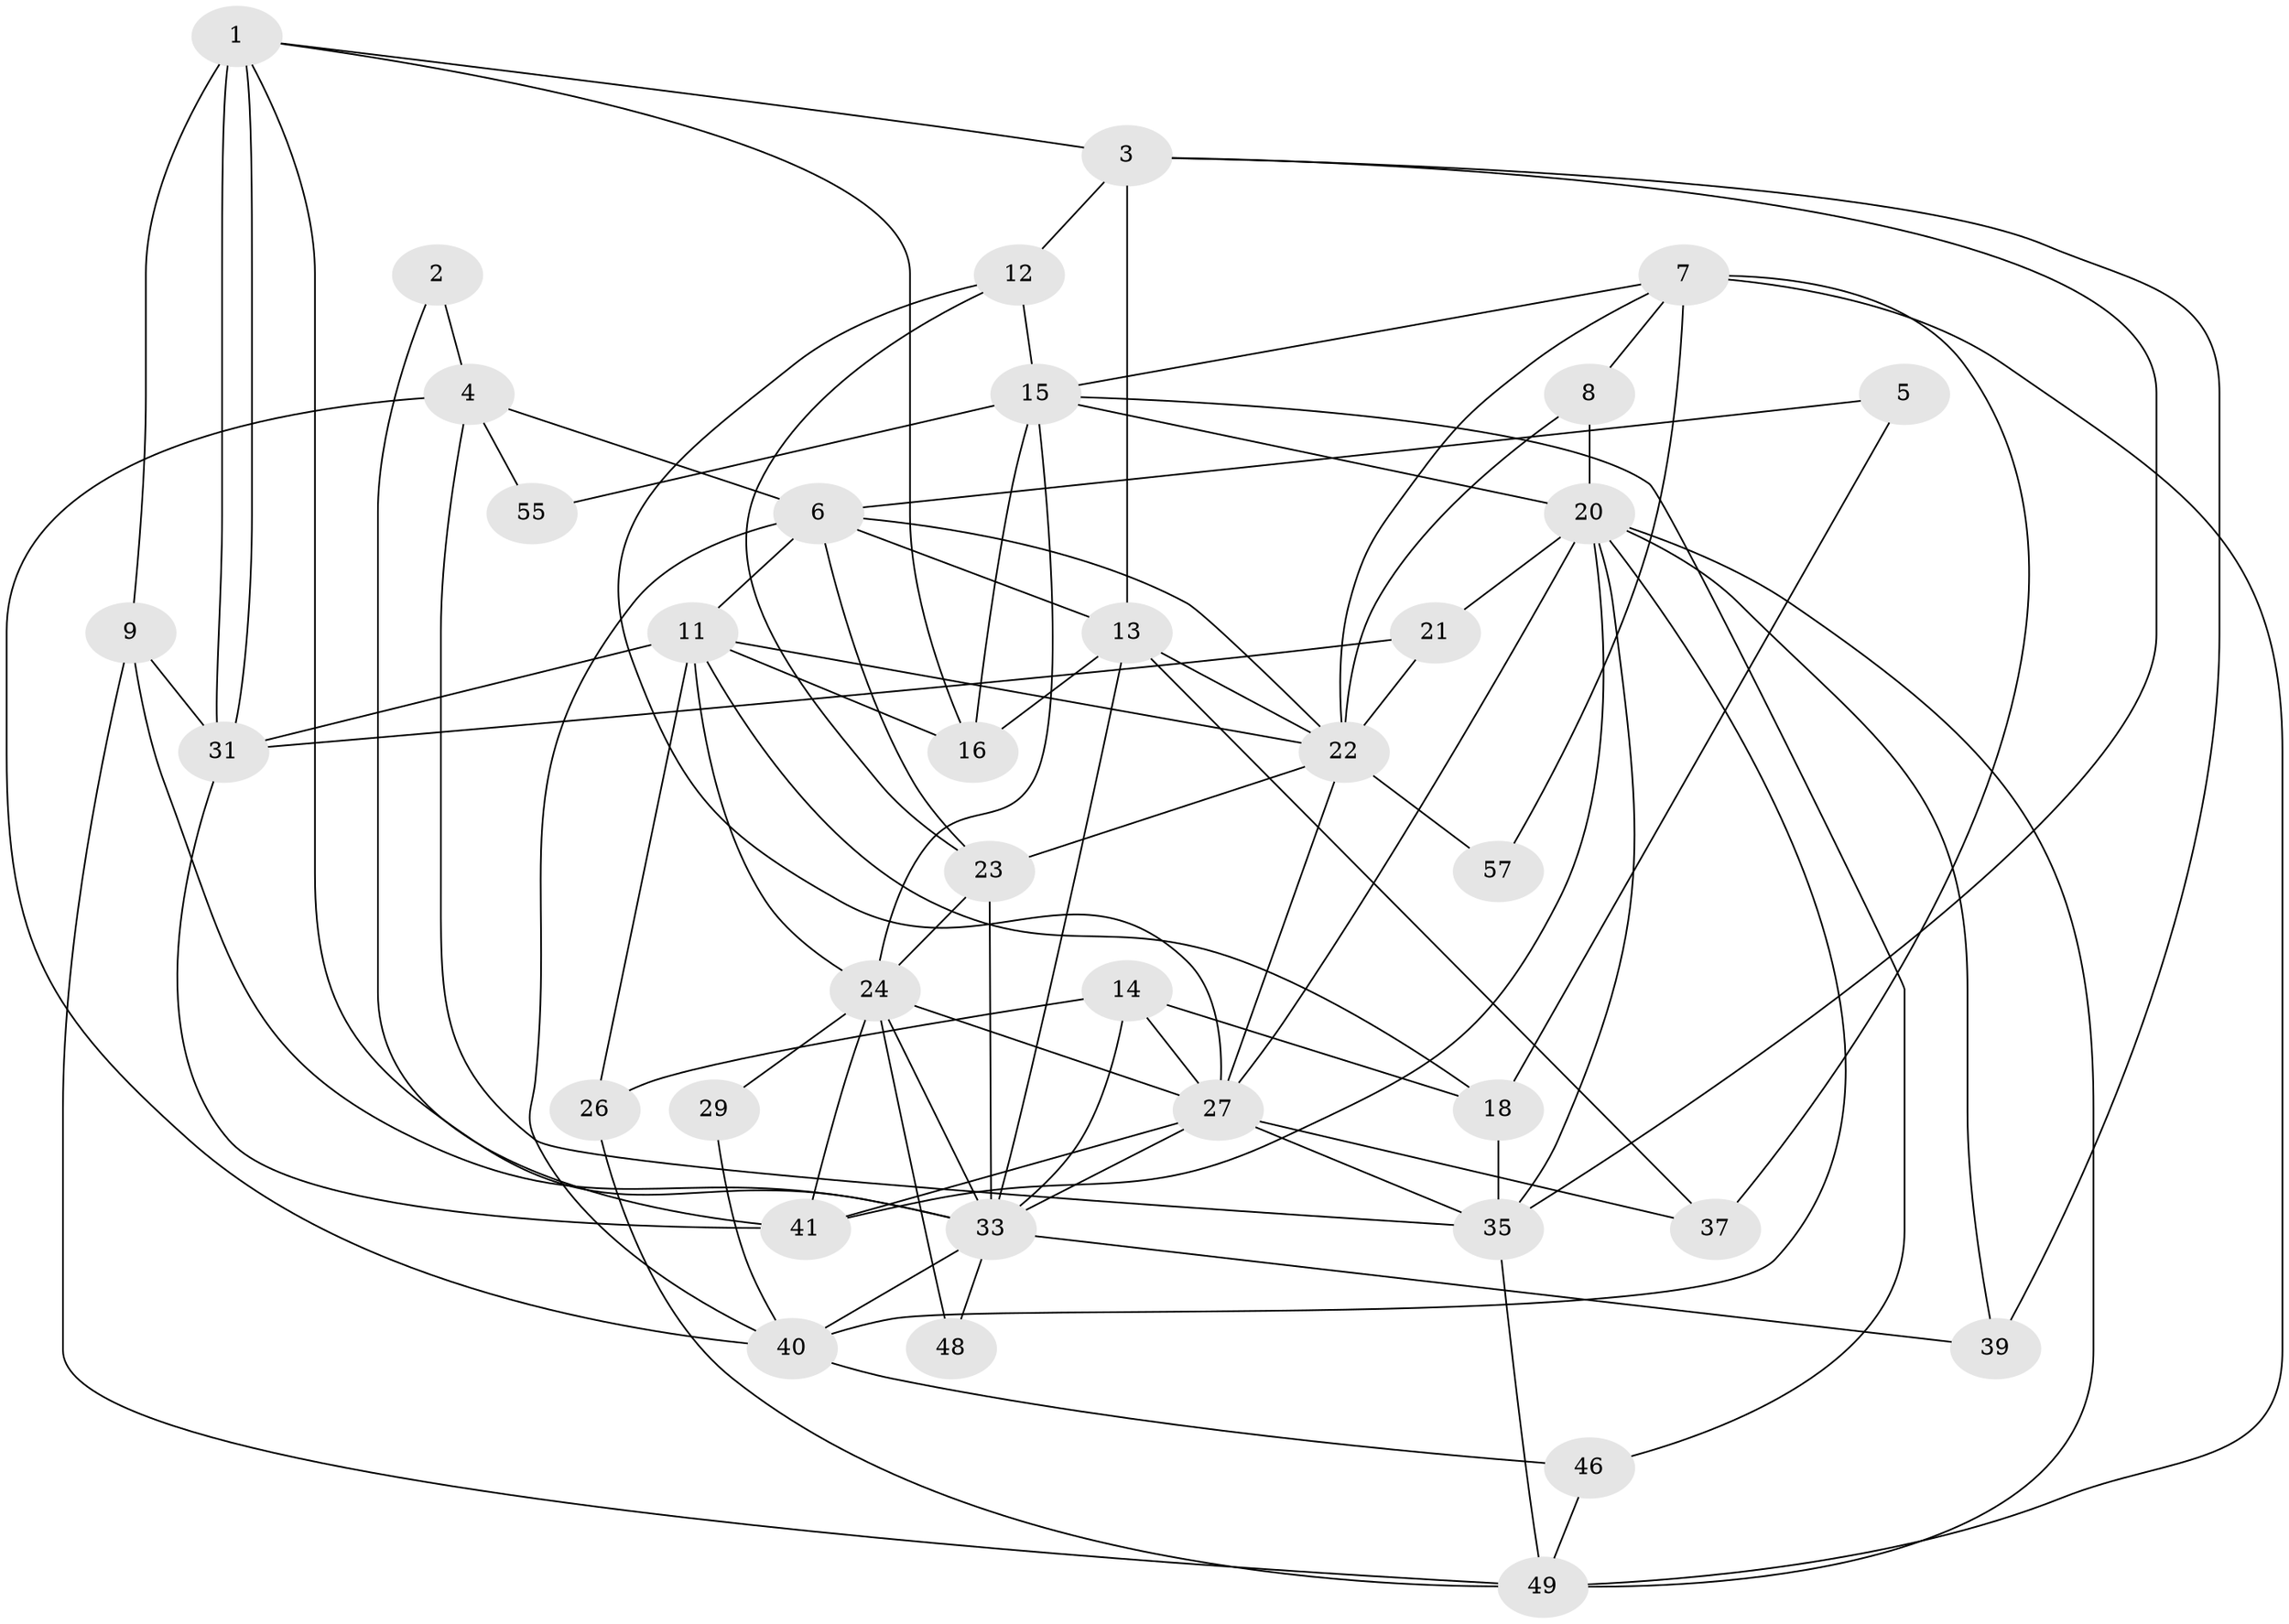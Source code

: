 // original degree distribution, {6: 0.17543859649122806, 2: 0.15789473684210525, 5: 0.14035087719298245, 3: 0.2807017543859649, 4: 0.21052631578947367, 7: 0.03508771929824561}
// Generated by graph-tools (version 1.1) at 2025/42/03/06/25 10:42:01]
// undirected, 36 vertices, 89 edges
graph export_dot {
graph [start="1"]
  node [color=gray90,style=filled];
  1 [super="+36"];
  2;
  3 [super="+42"];
  4 [super="+47"];
  5;
  6 [super="+10"];
  7 [super="+28"];
  8;
  9;
  11 [super="+19"];
  12 [super="+56"];
  13 [super="+17"];
  14 [super="+30"];
  15 [super="+54"];
  16 [super="+44"];
  18;
  20 [super="+25"];
  21;
  22 [super="+34"];
  23 [super="+50"];
  24 [super="+52"];
  26;
  27 [super="+38"];
  29;
  31 [super="+32"];
  33 [super="+43"];
  35;
  37;
  39;
  40 [super="+45"];
  41 [super="+53"];
  46;
  48;
  49 [super="+51"];
  55;
  57;
  1 -- 31;
  1 -- 31;
  1 -- 33;
  1 -- 3;
  1 -- 9 [weight=2];
  1 -- 16;
  2 -- 41;
  2 -- 4;
  3 -- 13;
  3 -- 12;
  3 -- 35;
  3 -- 39;
  4 -- 35;
  4 -- 6;
  4 -- 55;
  4 -- 40;
  5 -- 18;
  5 -- 6;
  6 -- 40;
  6 -- 22;
  6 -- 11;
  6 -- 23;
  6 -- 13;
  7 -- 37;
  7 -- 8;
  7 -- 57;
  7 -- 15;
  7 -- 22;
  7 -- 49;
  8 -- 22;
  8 -- 20;
  9 -- 31;
  9 -- 33;
  9 -- 49;
  11 -- 18;
  11 -- 26;
  11 -- 24;
  11 -- 22;
  11 -- 31;
  11 -- 16;
  12 -- 27;
  12 -- 15;
  12 -- 23;
  13 -- 33;
  13 -- 37;
  13 -- 16;
  13 -- 22;
  14 -- 18;
  14 -- 26;
  14 -- 27;
  14 -- 33;
  15 -- 16;
  15 -- 20;
  15 -- 55;
  15 -- 24;
  15 -- 46;
  18 -- 35;
  20 -- 41 [weight=2];
  20 -- 21;
  20 -- 39;
  20 -- 49;
  20 -- 35;
  20 -- 40;
  20 -- 27;
  21 -- 31;
  21 -- 22;
  22 -- 23;
  22 -- 57;
  22 -- 27;
  23 -- 33;
  23 -- 24;
  24 -- 29;
  24 -- 48;
  24 -- 41;
  24 -- 27;
  24 -- 33;
  26 -- 49;
  27 -- 33;
  27 -- 35;
  27 -- 37;
  27 -- 41;
  29 -- 40;
  31 -- 41;
  33 -- 48;
  33 -- 39;
  33 -- 40;
  35 -- 49;
  40 -- 46;
  46 -- 49;
}
